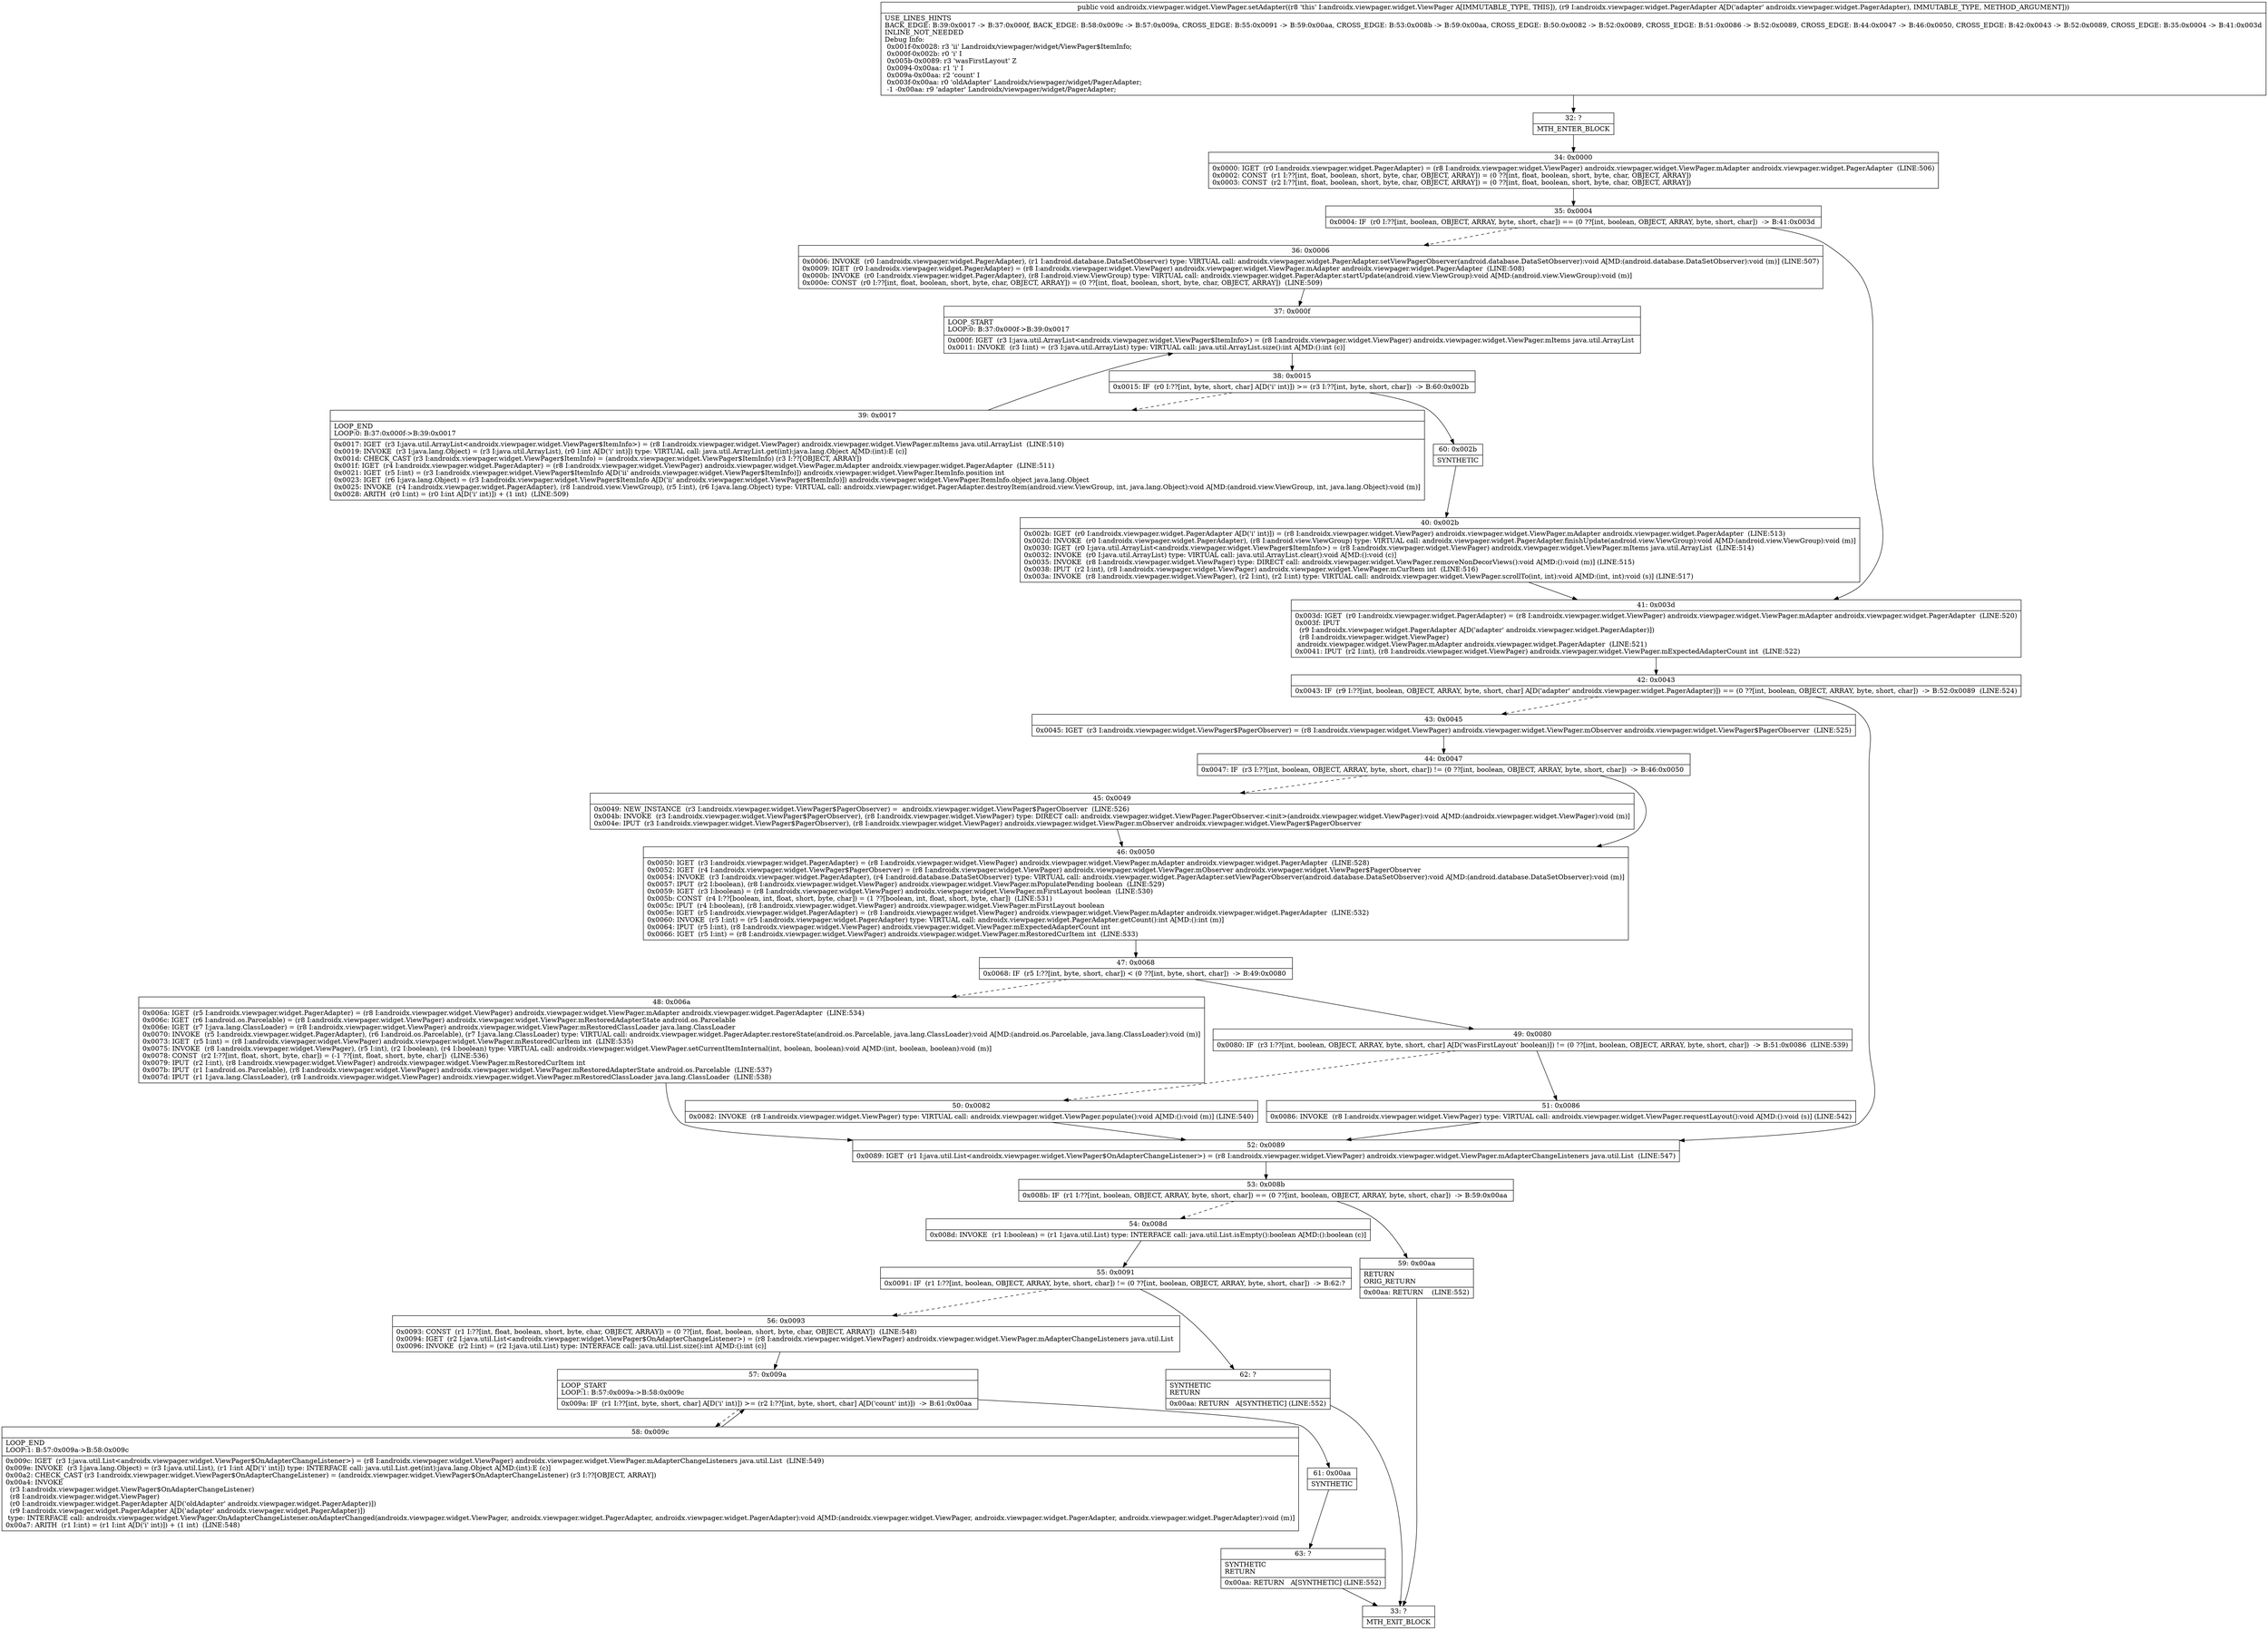 digraph "CFG forandroidx.viewpager.widget.ViewPager.setAdapter(Landroidx\/viewpager\/widget\/PagerAdapter;)V" {
Node_32 [shape=record,label="{32\:\ ?|MTH_ENTER_BLOCK\l}"];
Node_34 [shape=record,label="{34\:\ 0x0000|0x0000: IGET  (r0 I:androidx.viewpager.widget.PagerAdapter) = (r8 I:androidx.viewpager.widget.ViewPager) androidx.viewpager.widget.ViewPager.mAdapter androidx.viewpager.widget.PagerAdapter  (LINE:506)\l0x0002: CONST  (r1 I:??[int, float, boolean, short, byte, char, OBJECT, ARRAY]) = (0 ??[int, float, boolean, short, byte, char, OBJECT, ARRAY]) \l0x0003: CONST  (r2 I:??[int, float, boolean, short, byte, char, OBJECT, ARRAY]) = (0 ??[int, float, boolean, short, byte, char, OBJECT, ARRAY]) \l}"];
Node_35 [shape=record,label="{35\:\ 0x0004|0x0004: IF  (r0 I:??[int, boolean, OBJECT, ARRAY, byte, short, char]) == (0 ??[int, boolean, OBJECT, ARRAY, byte, short, char])  \-\> B:41:0x003d \l}"];
Node_36 [shape=record,label="{36\:\ 0x0006|0x0006: INVOKE  (r0 I:androidx.viewpager.widget.PagerAdapter), (r1 I:android.database.DataSetObserver) type: VIRTUAL call: androidx.viewpager.widget.PagerAdapter.setViewPagerObserver(android.database.DataSetObserver):void A[MD:(android.database.DataSetObserver):void (m)] (LINE:507)\l0x0009: IGET  (r0 I:androidx.viewpager.widget.PagerAdapter) = (r8 I:androidx.viewpager.widget.ViewPager) androidx.viewpager.widget.ViewPager.mAdapter androidx.viewpager.widget.PagerAdapter  (LINE:508)\l0x000b: INVOKE  (r0 I:androidx.viewpager.widget.PagerAdapter), (r8 I:android.view.ViewGroup) type: VIRTUAL call: androidx.viewpager.widget.PagerAdapter.startUpdate(android.view.ViewGroup):void A[MD:(android.view.ViewGroup):void (m)]\l0x000e: CONST  (r0 I:??[int, float, boolean, short, byte, char, OBJECT, ARRAY]) = (0 ??[int, float, boolean, short, byte, char, OBJECT, ARRAY])  (LINE:509)\l}"];
Node_37 [shape=record,label="{37\:\ 0x000f|LOOP_START\lLOOP:0: B:37:0x000f\-\>B:39:0x0017\l|0x000f: IGET  (r3 I:java.util.ArrayList\<androidx.viewpager.widget.ViewPager$ItemInfo\>) = (r8 I:androidx.viewpager.widget.ViewPager) androidx.viewpager.widget.ViewPager.mItems java.util.ArrayList \l0x0011: INVOKE  (r3 I:int) = (r3 I:java.util.ArrayList) type: VIRTUAL call: java.util.ArrayList.size():int A[MD:():int (c)]\l}"];
Node_38 [shape=record,label="{38\:\ 0x0015|0x0015: IF  (r0 I:??[int, byte, short, char] A[D('i' int)]) \>= (r3 I:??[int, byte, short, char])  \-\> B:60:0x002b \l}"];
Node_39 [shape=record,label="{39\:\ 0x0017|LOOP_END\lLOOP:0: B:37:0x000f\-\>B:39:0x0017\l|0x0017: IGET  (r3 I:java.util.ArrayList\<androidx.viewpager.widget.ViewPager$ItemInfo\>) = (r8 I:androidx.viewpager.widget.ViewPager) androidx.viewpager.widget.ViewPager.mItems java.util.ArrayList  (LINE:510)\l0x0019: INVOKE  (r3 I:java.lang.Object) = (r3 I:java.util.ArrayList), (r0 I:int A[D('i' int)]) type: VIRTUAL call: java.util.ArrayList.get(int):java.lang.Object A[MD:(int):E (c)]\l0x001d: CHECK_CAST (r3 I:androidx.viewpager.widget.ViewPager$ItemInfo) = (androidx.viewpager.widget.ViewPager$ItemInfo) (r3 I:??[OBJECT, ARRAY]) \l0x001f: IGET  (r4 I:androidx.viewpager.widget.PagerAdapter) = (r8 I:androidx.viewpager.widget.ViewPager) androidx.viewpager.widget.ViewPager.mAdapter androidx.viewpager.widget.PagerAdapter  (LINE:511)\l0x0021: IGET  (r5 I:int) = (r3 I:androidx.viewpager.widget.ViewPager$ItemInfo A[D('ii' androidx.viewpager.widget.ViewPager$ItemInfo)]) androidx.viewpager.widget.ViewPager.ItemInfo.position int \l0x0023: IGET  (r6 I:java.lang.Object) = (r3 I:androidx.viewpager.widget.ViewPager$ItemInfo A[D('ii' androidx.viewpager.widget.ViewPager$ItemInfo)]) androidx.viewpager.widget.ViewPager.ItemInfo.object java.lang.Object \l0x0025: INVOKE  (r4 I:androidx.viewpager.widget.PagerAdapter), (r8 I:android.view.ViewGroup), (r5 I:int), (r6 I:java.lang.Object) type: VIRTUAL call: androidx.viewpager.widget.PagerAdapter.destroyItem(android.view.ViewGroup, int, java.lang.Object):void A[MD:(android.view.ViewGroup, int, java.lang.Object):void (m)]\l0x0028: ARITH  (r0 I:int) = (r0 I:int A[D('i' int)]) + (1 int)  (LINE:509)\l}"];
Node_60 [shape=record,label="{60\:\ 0x002b|SYNTHETIC\l}"];
Node_40 [shape=record,label="{40\:\ 0x002b|0x002b: IGET  (r0 I:androidx.viewpager.widget.PagerAdapter A[D('i' int)]) = (r8 I:androidx.viewpager.widget.ViewPager) androidx.viewpager.widget.ViewPager.mAdapter androidx.viewpager.widget.PagerAdapter  (LINE:513)\l0x002d: INVOKE  (r0 I:androidx.viewpager.widget.PagerAdapter), (r8 I:android.view.ViewGroup) type: VIRTUAL call: androidx.viewpager.widget.PagerAdapter.finishUpdate(android.view.ViewGroup):void A[MD:(android.view.ViewGroup):void (m)]\l0x0030: IGET  (r0 I:java.util.ArrayList\<androidx.viewpager.widget.ViewPager$ItemInfo\>) = (r8 I:androidx.viewpager.widget.ViewPager) androidx.viewpager.widget.ViewPager.mItems java.util.ArrayList  (LINE:514)\l0x0032: INVOKE  (r0 I:java.util.ArrayList) type: VIRTUAL call: java.util.ArrayList.clear():void A[MD:():void (c)]\l0x0035: INVOKE  (r8 I:androidx.viewpager.widget.ViewPager) type: DIRECT call: androidx.viewpager.widget.ViewPager.removeNonDecorViews():void A[MD:():void (m)] (LINE:515)\l0x0038: IPUT  (r2 I:int), (r8 I:androidx.viewpager.widget.ViewPager) androidx.viewpager.widget.ViewPager.mCurItem int  (LINE:516)\l0x003a: INVOKE  (r8 I:androidx.viewpager.widget.ViewPager), (r2 I:int), (r2 I:int) type: VIRTUAL call: androidx.viewpager.widget.ViewPager.scrollTo(int, int):void A[MD:(int, int):void (s)] (LINE:517)\l}"];
Node_41 [shape=record,label="{41\:\ 0x003d|0x003d: IGET  (r0 I:androidx.viewpager.widget.PagerAdapter) = (r8 I:androidx.viewpager.widget.ViewPager) androidx.viewpager.widget.ViewPager.mAdapter androidx.viewpager.widget.PagerAdapter  (LINE:520)\l0x003f: IPUT  \l  (r9 I:androidx.viewpager.widget.PagerAdapter A[D('adapter' androidx.viewpager.widget.PagerAdapter)])\l  (r8 I:androidx.viewpager.widget.ViewPager)\l androidx.viewpager.widget.ViewPager.mAdapter androidx.viewpager.widget.PagerAdapter  (LINE:521)\l0x0041: IPUT  (r2 I:int), (r8 I:androidx.viewpager.widget.ViewPager) androidx.viewpager.widget.ViewPager.mExpectedAdapterCount int  (LINE:522)\l}"];
Node_42 [shape=record,label="{42\:\ 0x0043|0x0043: IF  (r9 I:??[int, boolean, OBJECT, ARRAY, byte, short, char] A[D('adapter' androidx.viewpager.widget.PagerAdapter)]) == (0 ??[int, boolean, OBJECT, ARRAY, byte, short, char])  \-\> B:52:0x0089  (LINE:524)\l}"];
Node_43 [shape=record,label="{43\:\ 0x0045|0x0045: IGET  (r3 I:androidx.viewpager.widget.ViewPager$PagerObserver) = (r8 I:androidx.viewpager.widget.ViewPager) androidx.viewpager.widget.ViewPager.mObserver androidx.viewpager.widget.ViewPager$PagerObserver  (LINE:525)\l}"];
Node_44 [shape=record,label="{44\:\ 0x0047|0x0047: IF  (r3 I:??[int, boolean, OBJECT, ARRAY, byte, short, char]) != (0 ??[int, boolean, OBJECT, ARRAY, byte, short, char])  \-\> B:46:0x0050 \l}"];
Node_45 [shape=record,label="{45\:\ 0x0049|0x0049: NEW_INSTANCE  (r3 I:androidx.viewpager.widget.ViewPager$PagerObserver) =  androidx.viewpager.widget.ViewPager$PagerObserver  (LINE:526)\l0x004b: INVOKE  (r3 I:androidx.viewpager.widget.ViewPager$PagerObserver), (r8 I:androidx.viewpager.widget.ViewPager) type: DIRECT call: androidx.viewpager.widget.ViewPager.PagerObserver.\<init\>(androidx.viewpager.widget.ViewPager):void A[MD:(androidx.viewpager.widget.ViewPager):void (m)]\l0x004e: IPUT  (r3 I:androidx.viewpager.widget.ViewPager$PagerObserver), (r8 I:androidx.viewpager.widget.ViewPager) androidx.viewpager.widget.ViewPager.mObserver androidx.viewpager.widget.ViewPager$PagerObserver \l}"];
Node_46 [shape=record,label="{46\:\ 0x0050|0x0050: IGET  (r3 I:androidx.viewpager.widget.PagerAdapter) = (r8 I:androidx.viewpager.widget.ViewPager) androidx.viewpager.widget.ViewPager.mAdapter androidx.viewpager.widget.PagerAdapter  (LINE:528)\l0x0052: IGET  (r4 I:androidx.viewpager.widget.ViewPager$PagerObserver) = (r8 I:androidx.viewpager.widget.ViewPager) androidx.viewpager.widget.ViewPager.mObserver androidx.viewpager.widget.ViewPager$PagerObserver \l0x0054: INVOKE  (r3 I:androidx.viewpager.widget.PagerAdapter), (r4 I:android.database.DataSetObserver) type: VIRTUAL call: androidx.viewpager.widget.PagerAdapter.setViewPagerObserver(android.database.DataSetObserver):void A[MD:(android.database.DataSetObserver):void (m)]\l0x0057: IPUT  (r2 I:boolean), (r8 I:androidx.viewpager.widget.ViewPager) androidx.viewpager.widget.ViewPager.mPopulatePending boolean  (LINE:529)\l0x0059: IGET  (r3 I:boolean) = (r8 I:androidx.viewpager.widget.ViewPager) androidx.viewpager.widget.ViewPager.mFirstLayout boolean  (LINE:530)\l0x005b: CONST  (r4 I:??[boolean, int, float, short, byte, char]) = (1 ??[boolean, int, float, short, byte, char])  (LINE:531)\l0x005c: IPUT  (r4 I:boolean), (r8 I:androidx.viewpager.widget.ViewPager) androidx.viewpager.widget.ViewPager.mFirstLayout boolean \l0x005e: IGET  (r5 I:androidx.viewpager.widget.PagerAdapter) = (r8 I:androidx.viewpager.widget.ViewPager) androidx.viewpager.widget.ViewPager.mAdapter androidx.viewpager.widget.PagerAdapter  (LINE:532)\l0x0060: INVOKE  (r5 I:int) = (r5 I:androidx.viewpager.widget.PagerAdapter) type: VIRTUAL call: androidx.viewpager.widget.PagerAdapter.getCount():int A[MD:():int (m)]\l0x0064: IPUT  (r5 I:int), (r8 I:androidx.viewpager.widget.ViewPager) androidx.viewpager.widget.ViewPager.mExpectedAdapterCount int \l0x0066: IGET  (r5 I:int) = (r8 I:androidx.viewpager.widget.ViewPager) androidx.viewpager.widget.ViewPager.mRestoredCurItem int  (LINE:533)\l}"];
Node_47 [shape=record,label="{47\:\ 0x0068|0x0068: IF  (r5 I:??[int, byte, short, char]) \< (0 ??[int, byte, short, char])  \-\> B:49:0x0080 \l}"];
Node_48 [shape=record,label="{48\:\ 0x006a|0x006a: IGET  (r5 I:androidx.viewpager.widget.PagerAdapter) = (r8 I:androidx.viewpager.widget.ViewPager) androidx.viewpager.widget.ViewPager.mAdapter androidx.viewpager.widget.PagerAdapter  (LINE:534)\l0x006c: IGET  (r6 I:android.os.Parcelable) = (r8 I:androidx.viewpager.widget.ViewPager) androidx.viewpager.widget.ViewPager.mRestoredAdapterState android.os.Parcelable \l0x006e: IGET  (r7 I:java.lang.ClassLoader) = (r8 I:androidx.viewpager.widget.ViewPager) androidx.viewpager.widget.ViewPager.mRestoredClassLoader java.lang.ClassLoader \l0x0070: INVOKE  (r5 I:androidx.viewpager.widget.PagerAdapter), (r6 I:android.os.Parcelable), (r7 I:java.lang.ClassLoader) type: VIRTUAL call: androidx.viewpager.widget.PagerAdapter.restoreState(android.os.Parcelable, java.lang.ClassLoader):void A[MD:(android.os.Parcelable, java.lang.ClassLoader):void (m)]\l0x0073: IGET  (r5 I:int) = (r8 I:androidx.viewpager.widget.ViewPager) androidx.viewpager.widget.ViewPager.mRestoredCurItem int  (LINE:535)\l0x0075: INVOKE  (r8 I:androidx.viewpager.widget.ViewPager), (r5 I:int), (r2 I:boolean), (r4 I:boolean) type: VIRTUAL call: androidx.viewpager.widget.ViewPager.setCurrentItemInternal(int, boolean, boolean):void A[MD:(int, boolean, boolean):void (m)]\l0x0078: CONST  (r2 I:??[int, float, short, byte, char]) = (\-1 ??[int, float, short, byte, char])  (LINE:536)\l0x0079: IPUT  (r2 I:int), (r8 I:androidx.viewpager.widget.ViewPager) androidx.viewpager.widget.ViewPager.mRestoredCurItem int \l0x007b: IPUT  (r1 I:android.os.Parcelable), (r8 I:androidx.viewpager.widget.ViewPager) androidx.viewpager.widget.ViewPager.mRestoredAdapterState android.os.Parcelable  (LINE:537)\l0x007d: IPUT  (r1 I:java.lang.ClassLoader), (r8 I:androidx.viewpager.widget.ViewPager) androidx.viewpager.widget.ViewPager.mRestoredClassLoader java.lang.ClassLoader  (LINE:538)\l}"];
Node_49 [shape=record,label="{49\:\ 0x0080|0x0080: IF  (r3 I:??[int, boolean, OBJECT, ARRAY, byte, short, char] A[D('wasFirstLayout' boolean)]) != (0 ??[int, boolean, OBJECT, ARRAY, byte, short, char])  \-\> B:51:0x0086  (LINE:539)\l}"];
Node_50 [shape=record,label="{50\:\ 0x0082|0x0082: INVOKE  (r8 I:androidx.viewpager.widget.ViewPager) type: VIRTUAL call: androidx.viewpager.widget.ViewPager.populate():void A[MD:():void (m)] (LINE:540)\l}"];
Node_51 [shape=record,label="{51\:\ 0x0086|0x0086: INVOKE  (r8 I:androidx.viewpager.widget.ViewPager) type: VIRTUAL call: androidx.viewpager.widget.ViewPager.requestLayout():void A[MD:():void (s)] (LINE:542)\l}"];
Node_52 [shape=record,label="{52\:\ 0x0089|0x0089: IGET  (r1 I:java.util.List\<androidx.viewpager.widget.ViewPager$OnAdapterChangeListener\>) = (r8 I:androidx.viewpager.widget.ViewPager) androidx.viewpager.widget.ViewPager.mAdapterChangeListeners java.util.List  (LINE:547)\l}"];
Node_53 [shape=record,label="{53\:\ 0x008b|0x008b: IF  (r1 I:??[int, boolean, OBJECT, ARRAY, byte, short, char]) == (0 ??[int, boolean, OBJECT, ARRAY, byte, short, char])  \-\> B:59:0x00aa \l}"];
Node_54 [shape=record,label="{54\:\ 0x008d|0x008d: INVOKE  (r1 I:boolean) = (r1 I:java.util.List) type: INTERFACE call: java.util.List.isEmpty():boolean A[MD:():boolean (c)]\l}"];
Node_55 [shape=record,label="{55\:\ 0x0091|0x0091: IF  (r1 I:??[int, boolean, OBJECT, ARRAY, byte, short, char]) != (0 ??[int, boolean, OBJECT, ARRAY, byte, short, char])  \-\> B:62:? \l}"];
Node_56 [shape=record,label="{56\:\ 0x0093|0x0093: CONST  (r1 I:??[int, float, boolean, short, byte, char, OBJECT, ARRAY]) = (0 ??[int, float, boolean, short, byte, char, OBJECT, ARRAY])  (LINE:548)\l0x0094: IGET  (r2 I:java.util.List\<androidx.viewpager.widget.ViewPager$OnAdapterChangeListener\>) = (r8 I:androidx.viewpager.widget.ViewPager) androidx.viewpager.widget.ViewPager.mAdapterChangeListeners java.util.List \l0x0096: INVOKE  (r2 I:int) = (r2 I:java.util.List) type: INTERFACE call: java.util.List.size():int A[MD:():int (c)]\l}"];
Node_57 [shape=record,label="{57\:\ 0x009a|LOOP_START\lLOOP:1: B:57:0x009a\-\>B:58:0x009c\l|0x009a: IF  (r1 I:??[int, byte, short, char] A[D('i' int)]) \>= (r2 I:??[int, byte, short, char] A[D('count' int)])  \-\> B:61:0x00aa \l}"];
Node_58 [shape=record,label="{58\:\ 0x009c|LOOP_END\lLOOP:1: B:57:0x009a\-\>B:58:0x009c\l|0x009c: IGET  (r3 I:java.util.List\<androidx.viewpager.widget.ViewPager$OnAdapterChangeListener\>) = (r8 I:androidx.viewpager.widget.ViewPager) androidx.viewpager.widget.ViewPager.mAdapterChangeListeners java.util.List  (LINE:549)\l0x009e: INVOKE  (r3 I:java.lang.Object) = (r3 I:java.util.List), (r1 I:int A[D('i' int)]) type: INTERFACE call: java.util.List.get(int):java.lang.Object A[MD:(int):E (c)]\l0x00a2: CHECK_CAST (r3 I:androidx.viewpager.widget.ViewPager$OnAdapterChangeListener) = (androidx.viewpager.widget.ViewPager$OnAdapterChangeListener) (r3 I:??[OBJECT, ARRAY]) \l0x00a4: INVOKE  \l  (r3 I:androidx.viewpager.widget.ViewPager$OnAdapterChangeListener)\l  (r8 I:androidx.viewpager.widget.ViewPager)\l  (r0 I:androidx.viewpager.widget.PagerAdapter A[D('oldAdapter' androidx.viewpager.widget.PagerAdapter)])\l  (r9 I:androidx.viewpager.widget.PagerAdapter A[D('adapter' androidx.viewpager.widget.PagerAdapter)])\l type: INTERFACE call: androidx.viewpager.widget.ViewPager.OnAdapterChangeListener.onAdapterChanged(androidx.viewpager.widget.ViewPager, androidx.viewpager.widget.PagerAdapter, androidx.viewpager.widget.PagerAdapter):void A[MD:(androidx.viewpager.widget.ViewPager, androidx.viewpager.widget.PagerAdapter, androidx.viewpager.widget.PagerAdapter):void (m)]\l0x00a7: ARITH  (r1 I:int) = (r1 I:int A[D('i' int)]) + (1 int)  (LINE:548)\l}"];
Node_61 [shape=record,label="{61\:\ 0x00aa|SYNTHETIC\l}"];
Node_63 [shape=record,label="{63\:\ ?|SYNTHETIC\lRETURN\l|0x00aa: RETURN   A[SYNTHETIC] (LINE:552)\l}"];
Node_33 [shape=record,label="{33\:\ ?|MTH_EXIT_BLOCK\l}"];
Node_62 [shape=record,label="{62\:\ ?|SYNTHETIC\lRETURN\l|0x00aa: RETURN   A[SYNTHETIC] (LINE:552)\l}"];
Node_59 [shape=record,label="{59\:\ 0x00aa|RETURN\lORIG_RETURN\l|0x00aa: RETURN    (LINE:552)\l}"];
MethodNode[shape=record,label="{public void androidx.viewpager.widget.ViewPager.setAdapter((r8 'this' I:androidx.viewpager.widget.ViewPager A[IMMUTABLE_TYPE, THIS]), (r9 I:androidx.viewpager.widget.PagerAdapter A[D('adapter' androidx.viewpager.widget.PagerAdapter), IMMUTABLE_TYPE, METHOD_ARGUMENT]))  | USE_LINES_HINTS\lBACK_EDGE: B:39:0x0017 \-\> B:37:0x000f, BACK_EDGE: B:58:0x009c \-\> B:57:0x009a, CROSS_EDGE: B:55:0x0091 \-\> B:59:0x00aa, CROSS_EDGE: B:53:0x008b \-\> B:59:0x00aa, CROSS_EDGE: B:50:0x0082 \-\> B:52:0x0089, CROSS_EDGE: B:51:0x0086 \-\> B:52:0x0089, CROSS_EDGE: B:44:0x0047 \-\> B:46:0x0050, CROSS_EDGE: B:42:0x0043 \-\> B:52:0x0089, CROSS_EDGE: B:35:0x0004 \-\> B:41:0x003d\lINLINE_NOT_NEEDED\lDebug Info:\l  0x001f\-0x0028: r3 'ii' Landroidx\/viewpager\/widget\/ViewPager$ItemInfo;\l  0x000f\-0x002b: r0 'i' I\l  0x005b\-0x0089: r3 'wasFirstLayout' Z\l  0x0094\-0x00aa: r1 'i' I\l  0x009a\-0x00aa: r2 'count' I\l  0x003f\-0x00aa: r0 'oldAdapter' Landroidx\/viewpager\/widget\/PagerAdapter;\l  \-1 \-0x00aa: r9 'adapter' Landroidx\/viewpager\/widget\/PagerAdapter;\l}"];
MethodNode -> Node_32;Node_32 -> Node_34;
Node_34 -> Node_35;
Node_35 -> Node_36[style=dashed];
Node_35 -> Node_41;
Node_36 -> Node_37;
Node_37 -> Node_38;
Node_38 -> Node_39[style=dashed];
Node_38 -> Node_60;
Node_39 -> Node_37;
Node_60 -> Node_40;
Node_40 -> Node_41;
Node_41 -> Node_42;
Node_42 -> Node_43[style=dashed];
Node_42 -> Node_52;
Node_43 -> Node_44;
Node_44 -> Node_45[style=dashed];
Node_44 -> Node_46;
Node_45 -> Node_46;
Node_46 -> Node_47;
Node_47 -> Node_48[style=dashed];
Node_47 -> Node_49;
Node_48 -> Node_52;
Node_49 -> Node_50[style=dashed];
Node_49 -> Node_51;
Node_50 -> Node_52;
Node_51 -> Node_52;
Node_52 -> Node_53;
Node_53 -> Node_54[style=dashed];
Node_53 -> Node_59;
Node_54 -> Node_55;
Node_55 -> Node_56[style=dashed];
Node_55 -> Node_62;
Node_56 -> Node_57;
Node_57 -> Node_58[style=dashed];
Node_57 -> Node_61;
Node_58 -> Node_57;
Node_61 -> Node_63;
Node_63 -> Node_33;
Node_62 -> Node_33;
Node_59 -> Node_33;
}

